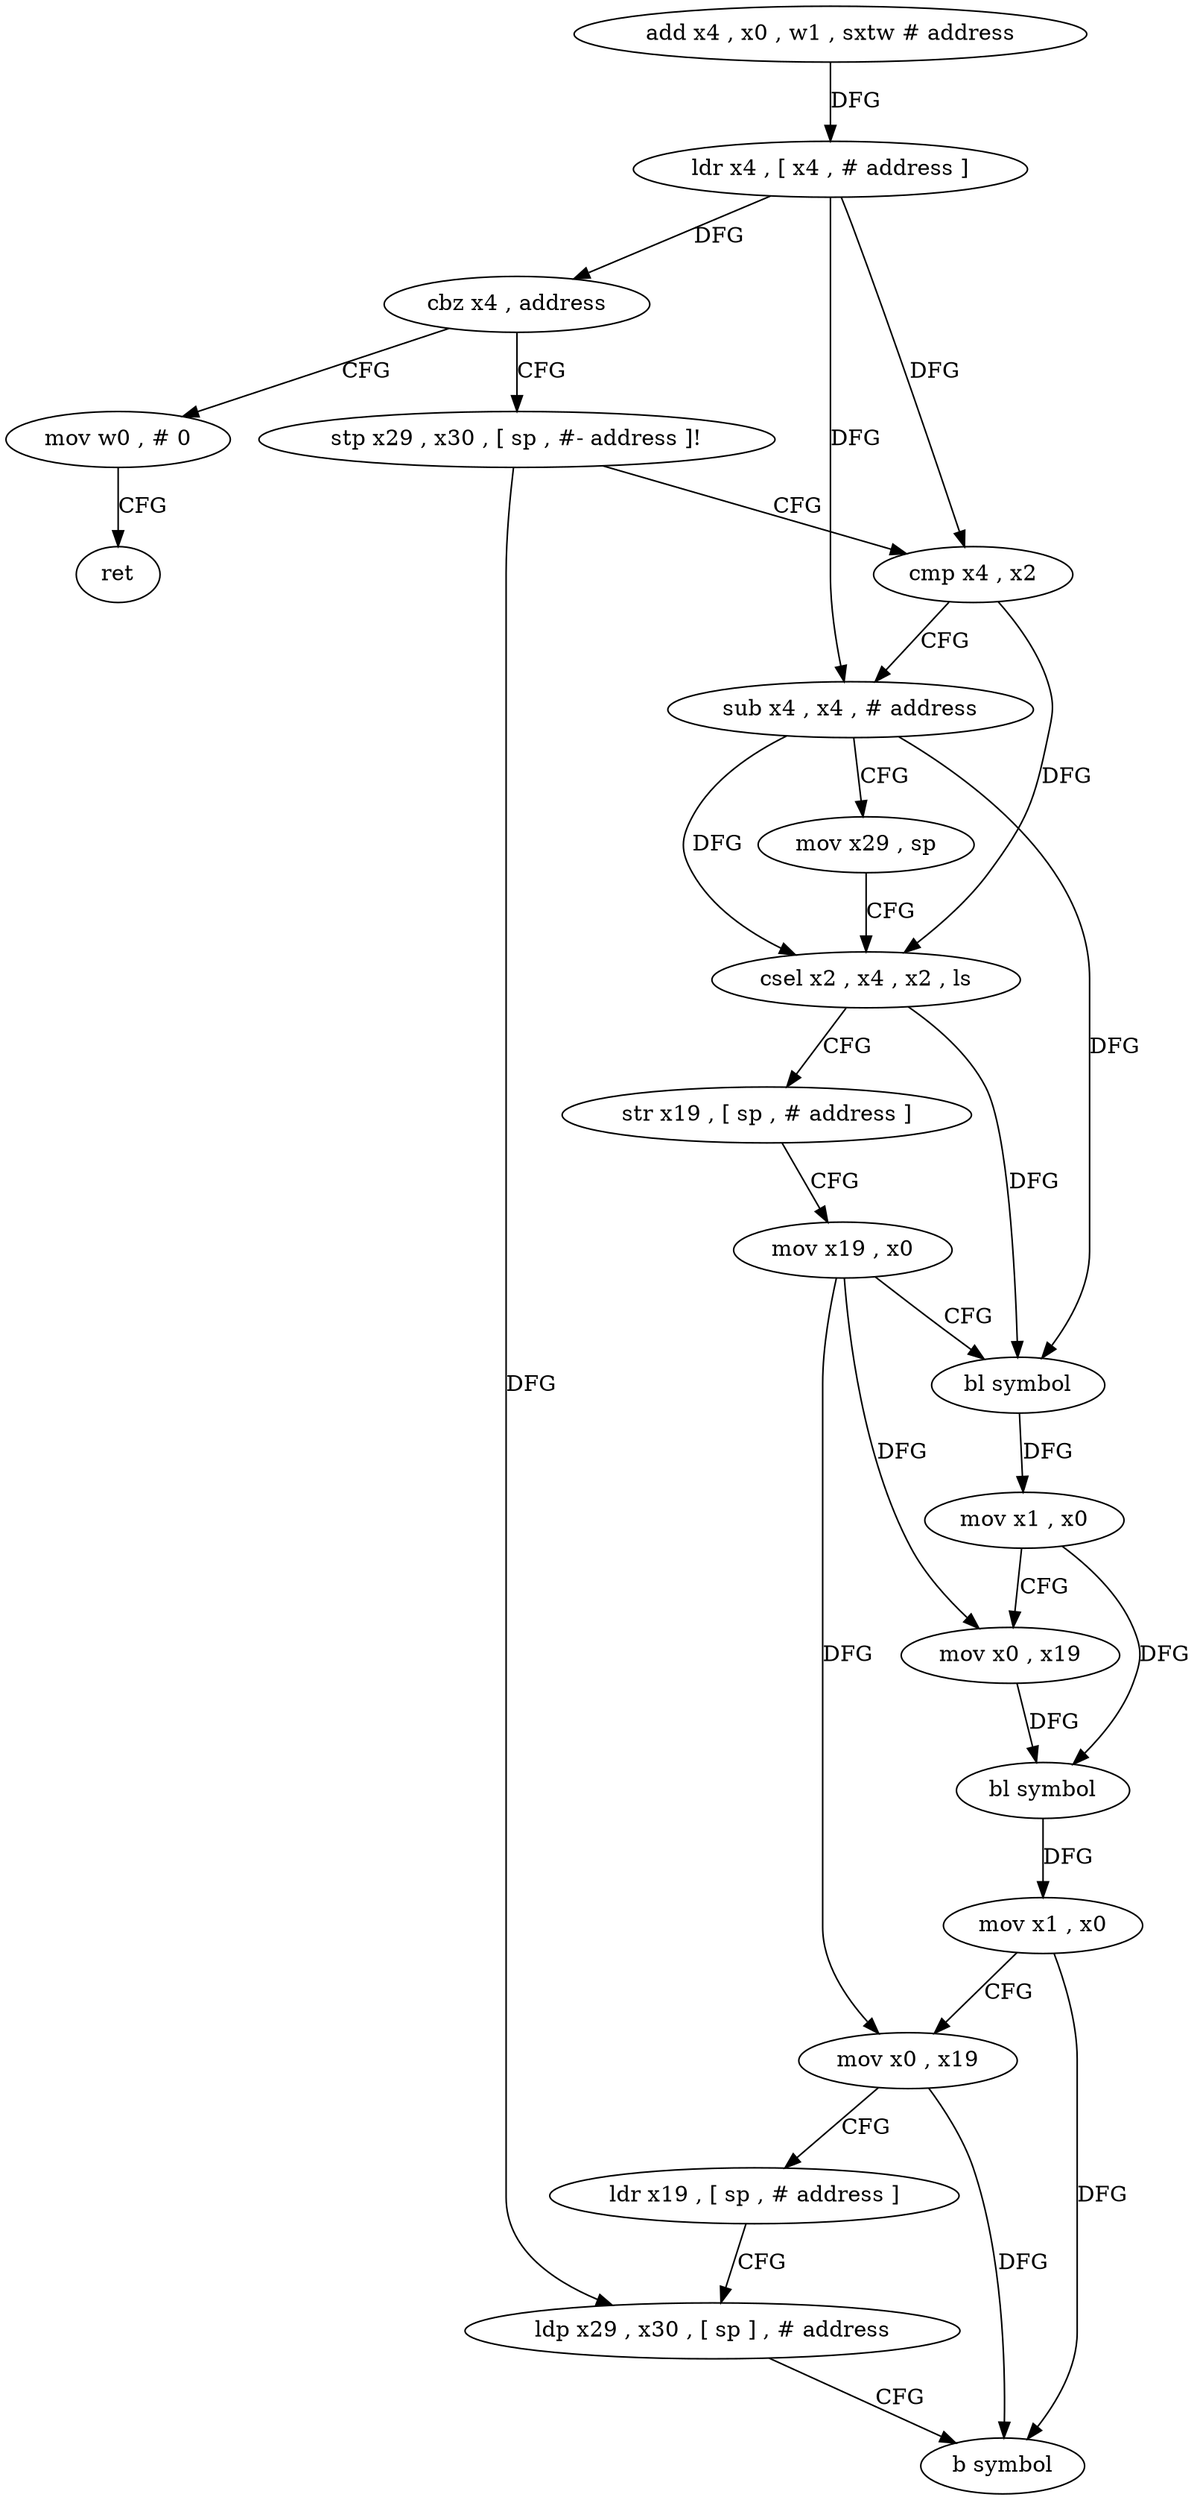 digraph "func" {
"79472" [label = "add x4 , x0 , w1 , sxtw # address" ]
"79476" [label = "ldr x4 , [ x4 , # address ]" ]
"79480" [label = "cbz x4 , address" ]
"79552" [label = "mov w0 , # 0" ]
"79484" [label = "stp x29 , x30 , [ sp , #- address ]!" ]
"79556" [label = "ret" ]
"79488" [label = "cmp x4 , x2" ]
"79492" [label = "sub x4 , x4 , # address" ]
"79496" [label = "mov x29 , sp" ]
"79500" [label = "csel x2 , x4 , x2 , ls" ]
"79504" [label = "str x19 , [ sp , # address ]" ]
"79508" [label = "mov x19 , x0" ]
"79512" [label = "bl symbol" ]
"79516" [label = "mov x1 , x0" ]
"79520" [label = "mov x0 , x19" ]
"79524" [label = "bl symbol" ]
"79528" [label = "mov x1 , x0" ]
"79532" [label = "mov x0 , x19" ]
"79536" [label = "ldr x19 , [ sp , # address ]" ]
"79540" [label = "ldp x29 , x30 , [ sp ] , # address" ]
"79544" [label = "b symbol" ]
"79472" -> "79476" [ label = "DFG" ]
"79476" -> "79480" [ label = "DFG" ]
"79476" -> "79488" [ label = "DFG" ]
"79476" -> "79492" [ label = "DFG" ]
"79480" -> "79552" [ label = "CFG" ]
"79480" -> "79484" [ label = "CFG" ]
"79552" -> "79556" [ label = "CFG" ]
"79484" -> "79488" [ label = "CFG" ]
"79484" -> "79540" [ label = "DFG" ]
"79488" -> "79492" [ label = "CFG" ]
"79488" -> "79500" [ label = "DFG" ]
"79492" -> "79496" [ label = "CFG" ]
"79492" -> "79500" [ label = "DFG" ]
"79492" -> "79512" [ label = "DFG" ]
"79496" -> "79500" [ label = "CFG" ]
"79500" -> "79504" [ label = "CFG" ]
"79500" -> "79512" [ label = "DFG" ]
"79504" -> "79508" [ label = "CFG" ]
"79508" -> "79512" [ label = "CFG" ]
"79508" -> "79520" [ label = "DFG" ]
"79508" -> "79532" [ label = "DFG" ]
"79512" -> "79516" [ label = "DFG" ]
"79516" -> "79520" [ label = "CFG" ]
"79516" -> "79524" [ label = "DFG" ]
"79520" -> "79524" [ label = "DFG" ]
"79524" -> "79528" [ label = "DFG" ]
"79528" -> "79532" [ label = "CFG" ]
"79528" -> "79544" [ label = "DFG" ]
"79532" -> "79536" [ label = "CFG" ]
"79532" -> "79544" [ label = "DFG" ]
"79536" -> "79540" [ label = "CFG" ]
"79540" -> "79544" [ label = "CFG" ]
}

